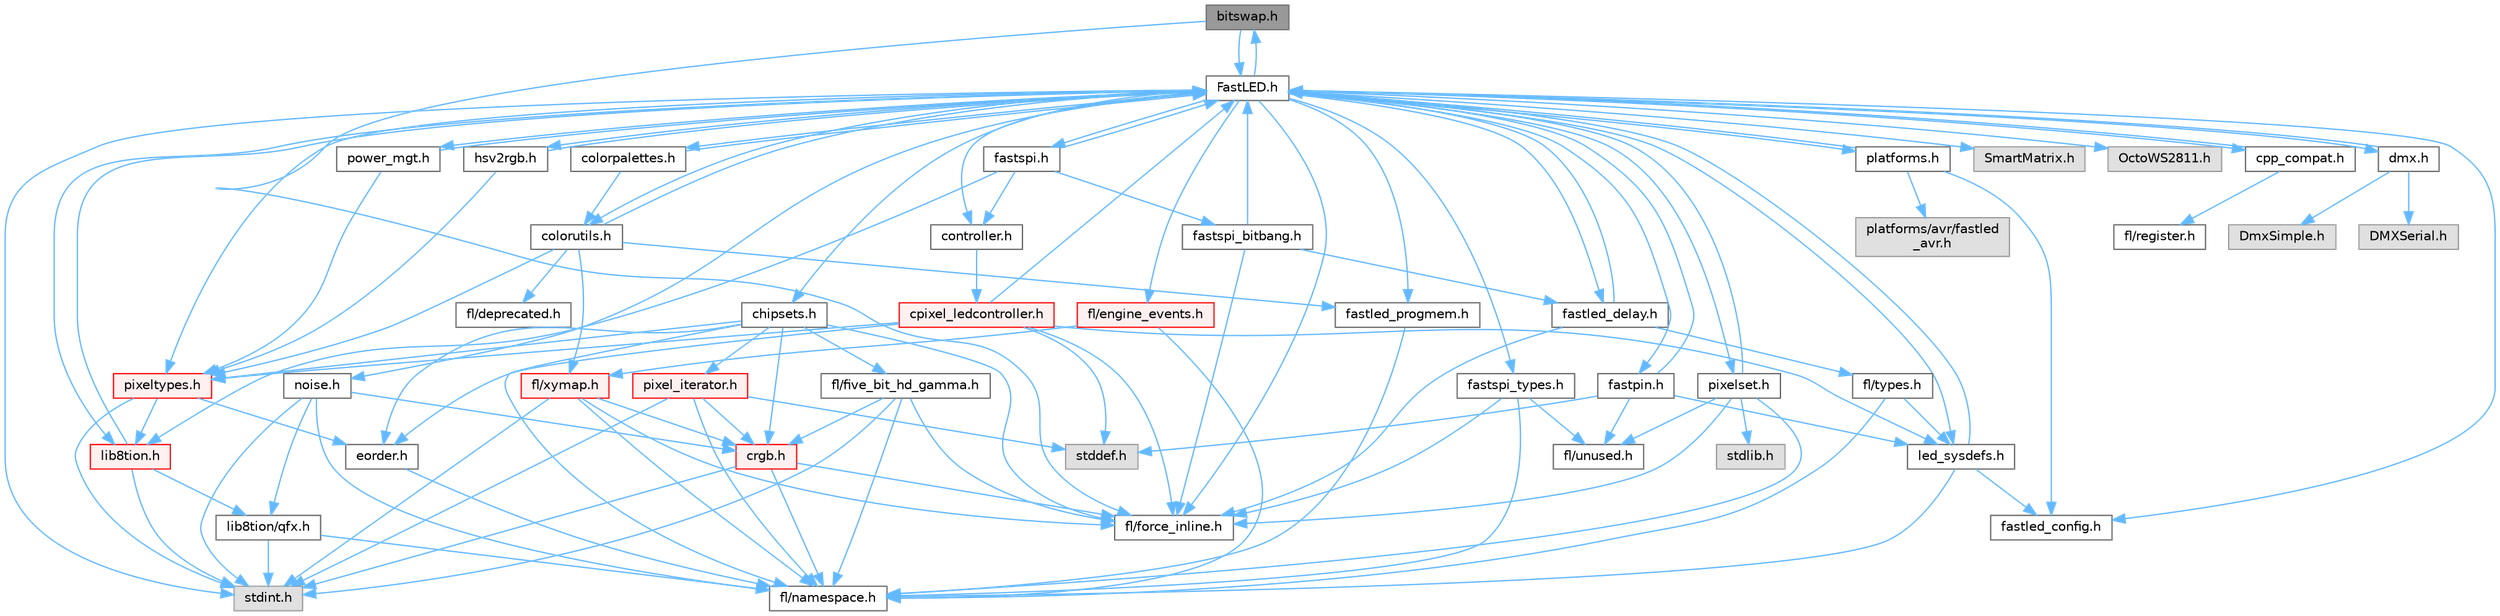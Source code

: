 digraph "bitswap.h"
{
 // INTERACTIVE_SVG=YES
 // LATEX_PDF_SIZE
  bgcolor="transparent";
  edge [fontname=Helvetica,fontsize=10,labelfontname=Helvetica,labelfontsize=10];
  node [fontname=Helvetica,fontsize=10,shape=box,height=0.2,width=0.4];
  Node1 [id="Node000001",label="bitswap.h",height=0.2,width=0.4,color="gray40", fillcolor="grey60", style="filled", fontcolor="black",tooltip="Functions for doing a rotation of bits/bytes used by parallel output."];
  Node1 -> Node2 [id="edge1_Node000001_Node000002",color="steelblue1",style="solid",tooltip=" "];
  Node2 [id="Node000002",label="FastLED.h",height=0.2,width=0.4,color="grey40", fillcolor="white", style="filled",URL="$db/d97/_fast_l_e_d_8h.html",tooltip="central include file for FastLED, defines the CFastLED class/object"];
  Node2 -> Node3 [id="edge2_Node000002_Node000003",color="steelblue1",style="solid",tooltip=" "];
  Node3 [id="Node000003",label="stdint.h",height=0.2,width=0.4,color="grey60", fillcolor="#E0E0E0", style="filled",tooltip=" "];
  Node2 -> Node4 [id="edge3_Node000002_Node000004",color="steelblue1",style="solid",tooltip=" "];
  Node4 [id="Node000004",label="SmartMatrix.h",height=0.2,width=0.4,color="grey60", fillcolor="#E0E0E0", style="filled",tooltip=" "];
  Node2 -> Node5 [id="edge4_Node000002_Node000005",color="steelblue1",style="solid",tooltip=" "];
  Node5 [id="Node000005",label="OctoWS2811.h",height=0.2,width=0.4,color="grey60", fillcolor="#E0E0E0", style="filled",tooltip=" "];
  Node2 -> Node6 [id="edge5_Node000002_Node000006",color="steelblue1",style="solid",tooltip=" "];
  Node6 [id="Node000006",label="fl/force_inline.h",height=0.2,width=0.4,color="grey40", fillcolor="white", style="filled",URL="$d8/d2d/fl_2force__inline_8h.html",tooltip=" "];
  Node2 -> Node7 [id="edge6_Node000002_Node000007",color="steelblue1",style="solid",tooltip=" "];
  Node7 [id="Node000007",label="cpp_compat.h",height=0.2,width=0.4,color="grey40", fillcolor="white", style="filled",URL="$d9/d13/cpp__compat_8h.html",tooltip="Compatibility functions based on C++ version."];
  Node7 -> Node2 [id="edge7_Node000007_Node000002",color="steelblue1",style="solid",tooltip=" "];
  Node7 -> Node8 [id="edge8_Node000007_Node000008",color="steelblue1",style="solid",tooltip=" "];
  Node8 [id="Node000008",label="fl/register.h",height=0.2,width=0.4,color="grey40", fillcolor="white", style="filled",URL="$d8/dc1/fl_2register_8h.html",tooltip=" "];
  Node2 -> Node9 [id="edge9_Node000002_Node000009",color="steelblue1",style="solid",tooltip=" "];
  Node9 [id="Node000009",label="fastled_config.h",height=0.2,width=0.4,color="grey40", fillcolor="white", style="filled",URL="$d5/d11/fastled__config_8h.html",tooltip="Contains definitions that can be used to configure FastLED at compile time."];
  Node2 -> Node10 [id="edge10_Node000002_Node000010",color="steelblue1",style="solid",tooltip=" "];
  Node10 [id="Node000010",label="led_sysdefs.h",height=0.2,width=0.4,color="grey40", fillcolor="white", style="filled",URL="$d9/d3e/led__sysdefs_8h.html",tooltip="Determines which platform system definitions to include."];
  Node10 -> Node2 [id="edge11_Node000010_Node000002",color="steelblue1",style="solid",tooltip=" "];
  Node10 -> Node9 [id="edge12_Node000010_Node000009",color="steelblue1",style="solid",tooltip=" "];
  Node10 -> Node11 [id="edge13_Node000010_Node000011",color="steelblue1",style="solid",tooltip=" "];
  Node11 [id="Node000011",label="fl/namespace.h",height=0.2,width=0.4,color="grey40", fillcolor="white", style="filled",URL="$df/d2a/namespace_8h.html",tooltip="Implements the FastLED namespace macros."];
  Node2 -> Node12 [id="edge14_Node000002_Node000012",color="steelblue1",style="solid",tooltip=" "];
  Node12 [id="Node000012",label="fastled_delay.h",height=0.2,width=0.4,color="grey40", fillcolor="white", style="filled",URL="$d0/da8/fastled__delay_8h.html",tooltip="Utility functions and classes for managing delay cycles."];
  Node12 -> Node2 [id="edge15_Node000012_Node000002",color="steelblue1",style="solid",tooltip=" "];
  Node12 -> Node13 [id="edge16_Node000012_Node000013",color="steelblue1",style="solid",tooltip=" "];
  Node13 [id="Node000013",label="fl/types.h",height=0.2,width=0.4,color="grey40", fillcolor="white", style="filled",URL="$d7/da1/fl_2types_8h.html",tooltip=" "];
  Node13 -> Node10 [id="edge17_Node000013_Node000010",color="steelblue1",style="solid",tooltip=" "];
  Node13 -> Node11 [id="edge18_Node000013_Node000011",color="steelblue1",style="solid",tooltip=" "];
  Node12 -> Node6 [id="edge19_Node000012_Node000006",color="steelblue1",style="solid",tooltip=" "];
  Node2 -> Node1 [id="edge20_Node000002_Node000001",color="steelblue1",style="solid",tooltip=" "];
  Node2 -> Node14 [id="edge21_Node000002_Node000014",color="steelblue1",style="solid",tooltip=" "];
  Node14 [id="Node000014",label="controller.h",height=0.2,width=0.4,color="grey40", fillcolor="white", style="filled",URL="$d2/dd9/controller_8h.html",tooltip="deprecated: base definitions used by led controllers for writing out led data"];
  Node14 -> Node15 [id="edge22_Node000014_Node000015",color="steelblue1",style="solid",tooltip=" "];
  Node15 [id="Node000015",label="cpixel_ledcontroller.h",height=0.2,width=0.4,color="red", fillcolor="#FFF0F0", style="filled",URL="$d9/d57/cpixel__ledcontroller_8h.html",tooltip="defines the templated version of the CLEDController class"];
  Node15 -> Node16 [id="edge23_Node000015_Node000016",color="steelblue1",style="solid",tooltip=" "];
  Node16 [id="Node000016",label="stddef.h",height=0.2,width=0.4,color="grey60", fillcolor="#E0E0E0", style="filled",tooltip=" "];
  Node15 -> Node2 [id="edge24_Node000015_Node000002",color="steelblue1",style="solid",tooltip=" "];
  Node15 -> Node10 [id="edge25_Node000015_Node000010",color="steelblue1",style="solid",tooltip=" "];
  Node15 -> Node17 [id="edge26_Node000015_Node000017",color="steelblue1",style="solid",tooltip=" "];
  Node17 [id="Node000017",label="pixeltypes.h",height=0.2,width=0.4,color="red", fillcolor="#FFF0F0", style="filled",URL="$d2/dba/pixeltypes_8h.html",tooltip="Includes defintions for RGB and HSV pixels."];
  Node17 -> Node3 [id="edge27_Node000017_Node000003",color="steelblue1",style="solid",tooltip=" "];
  Node17 -> Node18 [id="edge28_Node000017_Node000018",color="steelblue1",style="solid",tooltip=" "];
  Node18 [id="Node000018",label="lib8tion.h",height=0.2,width=0.4,color="red", fillcolor="#FFF0F0", style="filled",URL="$df/da5/lib8tion_8h.html",tooltip="Fast, efficient 8-bit math functions specifically designed for high-performance LED programming."];
  Node18 -> Node2 [id="edge29_Node000018_Node000002",color="steelblue1",style="solid",tooltip=" "];
  Node18 -> Node3 [id="edge30_Node000018_Node000003",color="steelblue1",style="solid",tooltip=" "];
  Node18 -> Node21 [id="edge31_Node000018_Node000021",color="steelblue1",style="solid",tooltip=" "];
  Node21 [id="Node000021",label="lib8tion/qfx.h",height=0.2,width=0.4,color="grey40", fillcolor="white", style="filled",URL="$d2/d19/qfx_8h.html",tooltip=" "];
  Node21 -> Node3 [id="edge32_Node000021_Node000003",color="steelblue1",style="solid",tooltip=" "];
  Node21 -> Node11 [id="edge33_Node000021_Node000011",color="steelblue1",style="solid",tooltip=" "];
  Node17 -> Node32 [id="edge34_Node000017_Node000032",color="steelblue1",style="solid",tooltip=" "];
  Node32 [id="Node000032",label="eorder.h",height=0.2,width=0.4,color="grey40", fillcolor="white", style="filled",URL="$db/d07/eorder_8h.html",tooltip="Defines color channel ordering enumerations."];
  Node32 -> Node11 [id="edge35_Node000032_Node000011",color="steelblue1",style="solid",tooltip=" "];
  Node15 -> Node32 [id="edge36_Node000015_Node000032",color="steelblue1",style="solid",tooltip=" "];
  Node15 -> Node6 [id="edge37_Node000015_Node000006",color="steelblue1",style="solid",tooltip=" "];
  Node2 -> Node62 [id="edge38_Node000002_Node000062",color="steelblue1",style="solid",tooltip=" "];
  Node62 [id="Node000062",label="fastpin.h",height=0.2,width=0.4,color="grey40", fillcolor="white", style="filled",URL="$db/d65/fastpin_8h.html",tooltip="Class base definitions for defining fast pin access."];
  Node62 -> Node2 [id="edge39_Node000062_Node000002",color="steelblue1",style="solid",tooltip=" "];
  Node62 -> Node10 [id="edge40_Node000062_Node000010",color="steelblue1",style="solid",tooltip=" "];
  Node62 -> Node16 [id="edge41_Node000062_Node000016",color="steelblue1",style="solid",tooltip=" "];
  Node62 -> Node47 [id="edge42_Node000062_Node000047",color="steelblue1",style="solid",tooltip=" "];
  Node47 [id="Node000047",label="fl/unused.h",height=0.2,width=0.4,color="grey40", fillcolor="white", style="filled",URL="$d8/d4b/unused_8h.html",tooltip=" "];
  Node2 -> Node63 [id="edge43_Node000002_Node000063",color="steelblue1",style="solid",tooltip=" "];
  Node63 [id="Node000063",label="fastspi_types.h",height=0.2,width=0.4,color="grey40", fillcolor="white", style="filled",URL="$d2/ddb/fastspi__types_8h.html",tooltip="Data types and constants used by SPI interfaces."];
  Node63 -> Node6 [id="edge44_Node000063_Node000006",color="steelblue1",style="solid",tooltip=" "];
  Node63 -> Node11 [id="edge45_Node000063_Node000011",color="steelblue1",style="solid",tooltip=" "];
  Node63 -> Node47 [id="edge46_Node000063_Node000047",color="steelblue1",style="solid",tooltip=" "];
  Node2 -> Node64 [id="edge47_Node000002_Node000064",color="steelblue1",style="solid",tooltip=" "];
  Node64 [id="Node000064",label="dmx.h",height=0.2,width=0.4,color="grey40", fillcolor="white", style="filled",URL="$d3/de1/dmx_8h.html",tooltip="Defines the DMX512-based LED controllers."];
  Node64 -> Node2 [id="edge48_Node000064_Node000002",color="steelblue1",style="solid",tooltip=" "];
  Node64 -> Node65 [id="edge49_Node000064_Node000065",color="steelblue1",style="solid",tooltip=" "];
  Node65 [id="Node000065",label="DmxSimple.h",height=0.2,width=0.4,color="grey60", fillcolor="#E0E0E0", style="filled",tooltip=" "];
  Node64 -> Node66 [id="edge50_Node000064_Node000066",color="steelblue1",style="solid",tooltip=" "];
  Node66 [id="Node000066",label="DMXSerial.h",height=0.2,width=0.4,color="grey60", fillcolor="#E0E0E0", style="filled",tooltip=" "];
  Node2 -> Node67 [id="edge51_Node000002_Node000067",color="steelblue1",style="solid",tooltip=" "];
  Node67 [id="Node000067",label="platforms.h",height=0.2,width=0.4,color="grey40", fillcolor="white", style="filled",URL="$da/dc9/platforms_8h.html",tooltip="Determines which platforms headers to include."];
  Node67 -> Node2 [id="edge52_Node000067_Node000002",color="steelblue1",style="solid",tooltip=" "];
  Node67 -> Node9 [id="edge53_Node000067_Node000009",color="steelblue1",style="solid",tooltip=" "];
  Node67 -> Node68 [id="edge54_Node000067_Node000068",color="steelblue1",style="solid",tooltip=" "];
  Node68 [id="Node000068",label="platforms/avr/fastled\l_avr.h",height=0.2,width=0.4,color="grey60", fillcolor="#E0E0E0", style="filled",tooltip=" "];
  Node2 -> Node69 [id="edge55_Node000002_Node000069",color="steelblue1",style="solid",tooltip=" "];
  Node69 [id="Node000069",label="fastled_progmem.h",height=0.2,width=0.4,color="grey40", fillcolor="white", style="filled",URL="$df/dab/fastled__progmem_8h.html",tooltip="Wrapper definitions to allow seamless use of PROGMEM in environments that have it."];
  Node69 -> Node11 [id="edge56_Node000069_Node000011",color="steelblue1",style="solid",tooltip=" "];
  Node2 -> Node18 [id="edge57_Node000002_Node000018",color="steelblue1",style="solid",tooltip=" "];
  Node2 -> Node17 [id="edge58_Node000002_Node000017",color="steelblue1",style="solid",tooltip=" "];
  Node2 -> Node70 [id="edge59_Node000002_Node000070",color="steelblue1",style="solid",tooltip=" "];
  Node70 [id="Node000070",label="hsv2rgb.h",height=0.2,width=0.4,color="grey40", fillcolor="white", style="filled",URL="$de/d9a/hsv2rgb_8h.html",tooltip="Functions to convert from the HSV colorspace to the RGB colorspace."];
  Node70 -> Node2 [id="edge60_Node000070_Node000002",color="steelblue1",style="solid",tooltip=" "];
  Node70 -> Node17 [id="edge61_Node000070_Node000017",color="steelblue1",style="solid",tooltip=" "];
  Node2 -> Node71 [id="edge62_Node000002_Node000071",color="steelblue1",style="solid",tooltip=" "];
  Node71 [id="Node000071",label="colorutils.h",height=0.2,width=0.4,color="grey40", fillcolor="white", style="filled",URL="$d1/dfb/colorutils_8h.html",tooltip="Utility functions for color fill, palettes, blending, and more."];
  Node71 -> Node2 [id="edge63_Node000071_Node000002",color="steelblue1",style="solid",tooltip=" "];
  Node71 -> Node17 [id="edge64_Node000071_Node000017",color="steelblue1",style="solid",tooltip=" "];
  Node71 -> Node69 [id="edge65_Node000071_Node000069",color="steelblue1",style="solid",tooltip=" "];
  Node71 -> Node50 [id="edge66_Node000071_Node000050",color="steelblue1",style="solid",tooltip=" "];
  Node50 [id="Node000050",label="fl/xymap.h",height=0.2,width=0.4,color="red", fillcolor="#FFF0F0", style="filled",URL="$d6/dc9/fl_2xymap_8h.html",tooltip=" "];
  Node50 -> Node3 [id="edge67_Node000050_Node000003",color="steelblue1",style="solid",tooltip=" "];
  Node50 -> Node25 [id="edge68_Node000050_Node000025",color="steelblue1",style="solid",tooltip=" "];
  Node25 [id="Node000025",label="crgb.h",height=0.2,width=0.4,color="red", fillcolor="#FFF0F0", style="filled",URL="$db/dd1/crgb_8h.html",tooltip="Defines the red, green, and blue (RGB) pixel struct."];
  Node25 -> Node3 [id="edge69_Node000025_Node000003",color="steelblue1",style="solid",tooltip=" "];
  Node25 -> Node11 [id="edge70_Node000025_Node000011",color="steelblue1",style="solid",tooltip=" "];
  Node25 -> Node6 [id="edge71_Node000025_Node000006",color="steelblue1",style="solid",tooltip=" "];
  Node50 -> Node6 [id="edge72_Node000050_Node000006",color="steelblue1",style="solid",tooltip=" "];
  Node50 -> Node11 [id="edge73_Node000050_Node000011",color="steelblue1",style="solid",tooltip=" "];
  Node71 -> Node72 [id="edge74_Node000071_Node000072",color="steelblue1",style="solid",tooltip=" "];
  Node72 [id="Node000072",label="fl/deprecated.h",height=0.2,width=0.4,color="grey40", fillcolor="white", style="filled",URL="$d4/dce/deprecated_8h.html",tooltip=" "];
  Node2 -> Node73 [id="edge75_Node000002_Node000073",color="steelblue1",style="solid",tooltip=" "];
  Node73 [id="Node000073",label="pixelset.h",height=0.2,width=0.4,color="grey40", fillcolor="white", style="filled",URL="$d4/d46/pixelset_8h.html",tooltip="Declares classes for managing logical groups of LEDs."];
  Node73 -> Node2 [id="edge76_Node000073_Node000002",color="steelblue1",style="solid",tooltip=" "];
  Node73 -> Node6 [id="edge77_Node000073_Node000006",color="steelblue1",style="solid",tooltip=" "];
  Node73 -> Node47 [id="edge78_Node000073_Node000047",color="steelblue1",style="solid",tooltip=" "];
  Node73 -> Node74 [id="edge79_Node000073_Node000074",color="steelblue1",style="solid",tooltip=" "];
  Node74 [id="Node000074",label="stdlib.h",height=0.2,width=0.4,color="grey60", fillcolor="#E0E0E0", style="filled",tooltip=" "];
  Node73 -> Node11 [id="edge80_Node000073_Node000011",color="steelblue1",style="solid",tooltip=" "];
  Node2 -> Node75 [id="edge81_Node000002_Node000075",color="steelblue1",style="solid",tooltip=" "];
  Node75 [id="Node000075",label="colorpalettes.h",height=0.2,width=0.4,color="grey40", fillcolor="white", style="filled",URL="$dc/dcc/colorpalettes_8h.html",tooltip="Declarations for the predefined color palettes supplied by FastLED."];
  Node75 -> Node2 [id="edge82_Node000075_Node000002",color="steelblue1",style="solid",tooltip=" "];
  Node75 -> Node71 [id="edge83_Node000075_Node000071",color="steelblue1",style="solid",tooltip=" "];
  Node2 -> Node76 [id="edge84_Node000002_Node000076",color="steelblue1",style="solid",tooltip=" "];
  Node76 [id="Node000076",label="noise.h",height=0.2,width=0.4,color="grey40", fillcolor="white", style="filled",URL="$d1/d31/noise_8h.html",tooltip="Functions to generate and fill arrays with noise."];
  Node76 -> Node3 [id="edge85_Node000076_Node000003",color="steelblue1",style="solid",tooltip=" "];
  Node76 -> Node25 [id="edge86_Node000076_Node000025",color="steelblue1",style="solid",tooltip=" "];
  Node76 -> Node11 [id="edge87_Node000076_Node000011",color="steelblue1",style="solid",tooltip=" "];
  Node76 -> Node21 [id="edge88_Node000076_Node000021",color="steelblue1",style="solid",tooltip=" "];
  Node2 -> Node77 [id="edge89_Node000002_Node000077",color="steelblue1",style="solid",tooltip=" "];
  Node77 [id="Node000077",label="power_mgt.h",height=0.2,width=0.4,color="grey40", fillcolor="white", style="filled",URL="$dc/d5b/power__mgt_8h.html",tooltip="Functions to limit the power used by FastLED."];
  Node77 -> Node2 [id="edge90_Node000077_Node000002",color="steelblue1",style="solid",tooltip=" "];
  Node77 -> Node17 [id="edge91_Node000077_Node000017",color="steelblue1",style="solid",tooltip=" "];
  Node2 -> Node78 [id="edge92_Node000002_Node000078",color="steelblue1",style="solid",tooltip=" "];
  Node78 [id="Node000078",label="fastspi.h",height=0.2,width=0.4,color="grey40", fillcolor="white", style="filled",URL="$d6/ddc/fastspi_8h.html",tooltip="Serial peripheral interface (SPI) definitions per platform."];
  Node78 -> Node2 [id="edge93_Node000078_Node000002",color="steelblue1",style="solid",tooltip=" "];
  Node78 -> Node14 [id="edge94_Node000078_Node000014",color="steelblue1",style="solid",tooltip=" "];
  Node78 -> Node18 [id="edge95_Node000078_Node000018",color="steelblue1",style="solid",tooltip=" "];
  Node78 -> Node79 [id="edge96_Node000078_Node000079",color="steelblue1",style="solid",tooltip=" "];
  Node79 [id="Node000079",label="fastspi_bitbang.h",height=0.2,width=0.4,color="grey40", fillcolor="white", style="filled",URL="$d9/d8d/fastspi__bitbang_8h.html",tooltip="Software SPI (aka bit-banging) support."];
  Node79 -> Node2 [id="edge97_Node000079_Node000002",color="steelblue1",style="solid",tooltip=" "];
  Node79 -> Node12 [id="edge98_Node000079_Node000012",color="steelblue1",style="solid",tooltip=" "];
  Node79 -> Node6 [id="edge99_Node000079_Node000006",color="steelblue1",style="solid",tooltip=" "];
  Node2 -> Node80 [id="edge100_Node000002_Node000080",color="steelblue1",style="solid",tooltip=" "];
  Node80 [id="Node000080",label="chipsets.h",height=0.2,width=0.4,color="grey40", fillcolor="white", style="filled",URL="$db/d66/chipsets_8h.html",tooltip="Contains the bulk of the definitions for the various LED chipsets supported."];
  Node80 -> Node17 [id="edge101_Node000080_Node000017",color="steelblue1",style="solid",tooltip=" "];
  Node80 -> Node43 [id="edge102_Node000080_Node000043",color="steelblue1",style="solid",tooltip=" "];
  Node43 [id="Node000043",label="fl/five_bit_hd_gamma.h",height=0.2,width=0.4,color="grey40", fillcolor="white", style="filled",URL="$dc/d44/five__bit__hd__gamma_8h.html",tooltip="Declares functions for five-bit gamma correction."];
  Node43 -> Node3 [id="edge103_Node000043_Node000003",color="steelblue1",style="solid",tooltip=" "];
  Node43 -> Node11 [id="edge104_Node000043_Node000011",color="steelblue1",style="solid",tooltip=" "];
  Node43 -> Node6 [id="edge105_Node000043_Node000006",color="steelblue1",style="solid",tooltip=" "];
  Node43 -> Node25 [id="edge106_Node000043_Node000025",color="steelblue1",style="solid",tooltip=" "];
  Node80 -> Node6 [id="edge107_Node000080_Node000006",color="steelblue1",style="solid",tooltip=" "];
  Node80 -> Node45 [id="edge108_Node000080_Node000045",color="steelblue1",style="solid",tooltip=" "];
  Node45 [id="Node000045",label="pixel_iterator.h",height=0.2,width=0.4,color="red", fillcolor="#FFF0F0", style="filled",URL="$d8/d6c/pixel__iterator_8h.html",tooltip="Non-templated low level pixel data writing class."];
  Node45 -> Node16 [id="edge109_Node000045_Node000016",color="steelblue1",style="solid",tooltip=" "];
  Node45 -> Node3 [id="edge110_Node000045_Node000003",color="steelblue1",style="solid",tooltip=" "];
  Node45 -> Node11 [id="edge111_Node000045_Node000011",color="steelblue1",style="solid",tooltip=" "];
  Node45 -> Node25 [id="edge112_Node000045_Node000025",color="steelblue1",style="solid",tooltip=" "];
  Node80 -> Node25 [id="edge113_Node000080_Node000025",color="steelblue1",style="solid",tooltip=" "];
  Node80 -> Node32 [id="edge114_Node000080_Node000032",color="steelblue1",style="solid",tooltip=" "];
  Node80 -> Node11 [id="edge115_Node000080_Node000011",color="steelblue1",style="solid",tooltip=" "];
  Node2 -> Node48 [id="edge116_Node000002_Node000048",color="steelblue1",style="solid",tooltip=" "];
  Node48 [id="Node000048",label="fl/engine_events.h",height=0.2,width=0.4,color="red", fillcolor="#FFF0F0", style="filled",URL="$dc/dd9/fl_2engine__events_8h.html",tooltip=" "];
  Node48 -> Node50 [id="edge117_Node000048_Node000050",color="steelblue1",style="solid",tooltip=" "];
  Node48 -> Node11 [id="edge118_Node000048_Node000011",color="steelblue1",style="solid",tooltip=" "];
  Node1 -> Node6 [id="edge119_Node000001_Node000006",color="steelblue1",style="solid",tooltip=" "];
}
